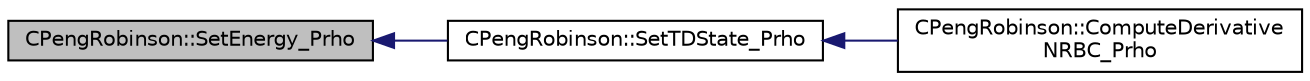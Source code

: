 digraph "CPengRobinson::SetEnergy_Prho"
{
  edge [fontname="Helvetica",fontsize="10",labelfontname="Helvetica",labelfontsize="10"];
  node [fontname="Helvetica",fontsize="10",shape=record];
  rankdir="LR";
  Node20 [label="CPengRobinson::SetEnergy_Prho",height=0.2,width=0.4,color="black", fillcolor="grey75", style="filled", fontcolor="black"];
  Node20 -> Node21 [dir="back",color="midnightblue",fontsize="10",style="solid",fontname="Helvetica"];
  Node21 [label="CPengRobinson::SetTDState_Prho",height=0.2,width=0.4,color="black", fillcolor="white", style="filled",URL="$class_c_peng_robinson.html#a2602dafa1217b418d81325463a772c6c",tooltip="Set the Dimensionless State using Pressure and Density. "];
  Node21 -> Node22 [dir="back",color="midnightblue",fontsize="10",style="solid",fontname="Helvetica"];
  Node22 [label="CPengRobinson::ComputeDerivative\lNRBC_Prho",height=0.2,width=0.4,color="black", fillcolor="white", style="filled",URL="$class_c_peng_robinson.html#a096ce807816553dd9b4ade7d53ce19e4",tooltip="compute some derivatives of enthalpy and entropy needed for subsonic inflow BC "];
}
